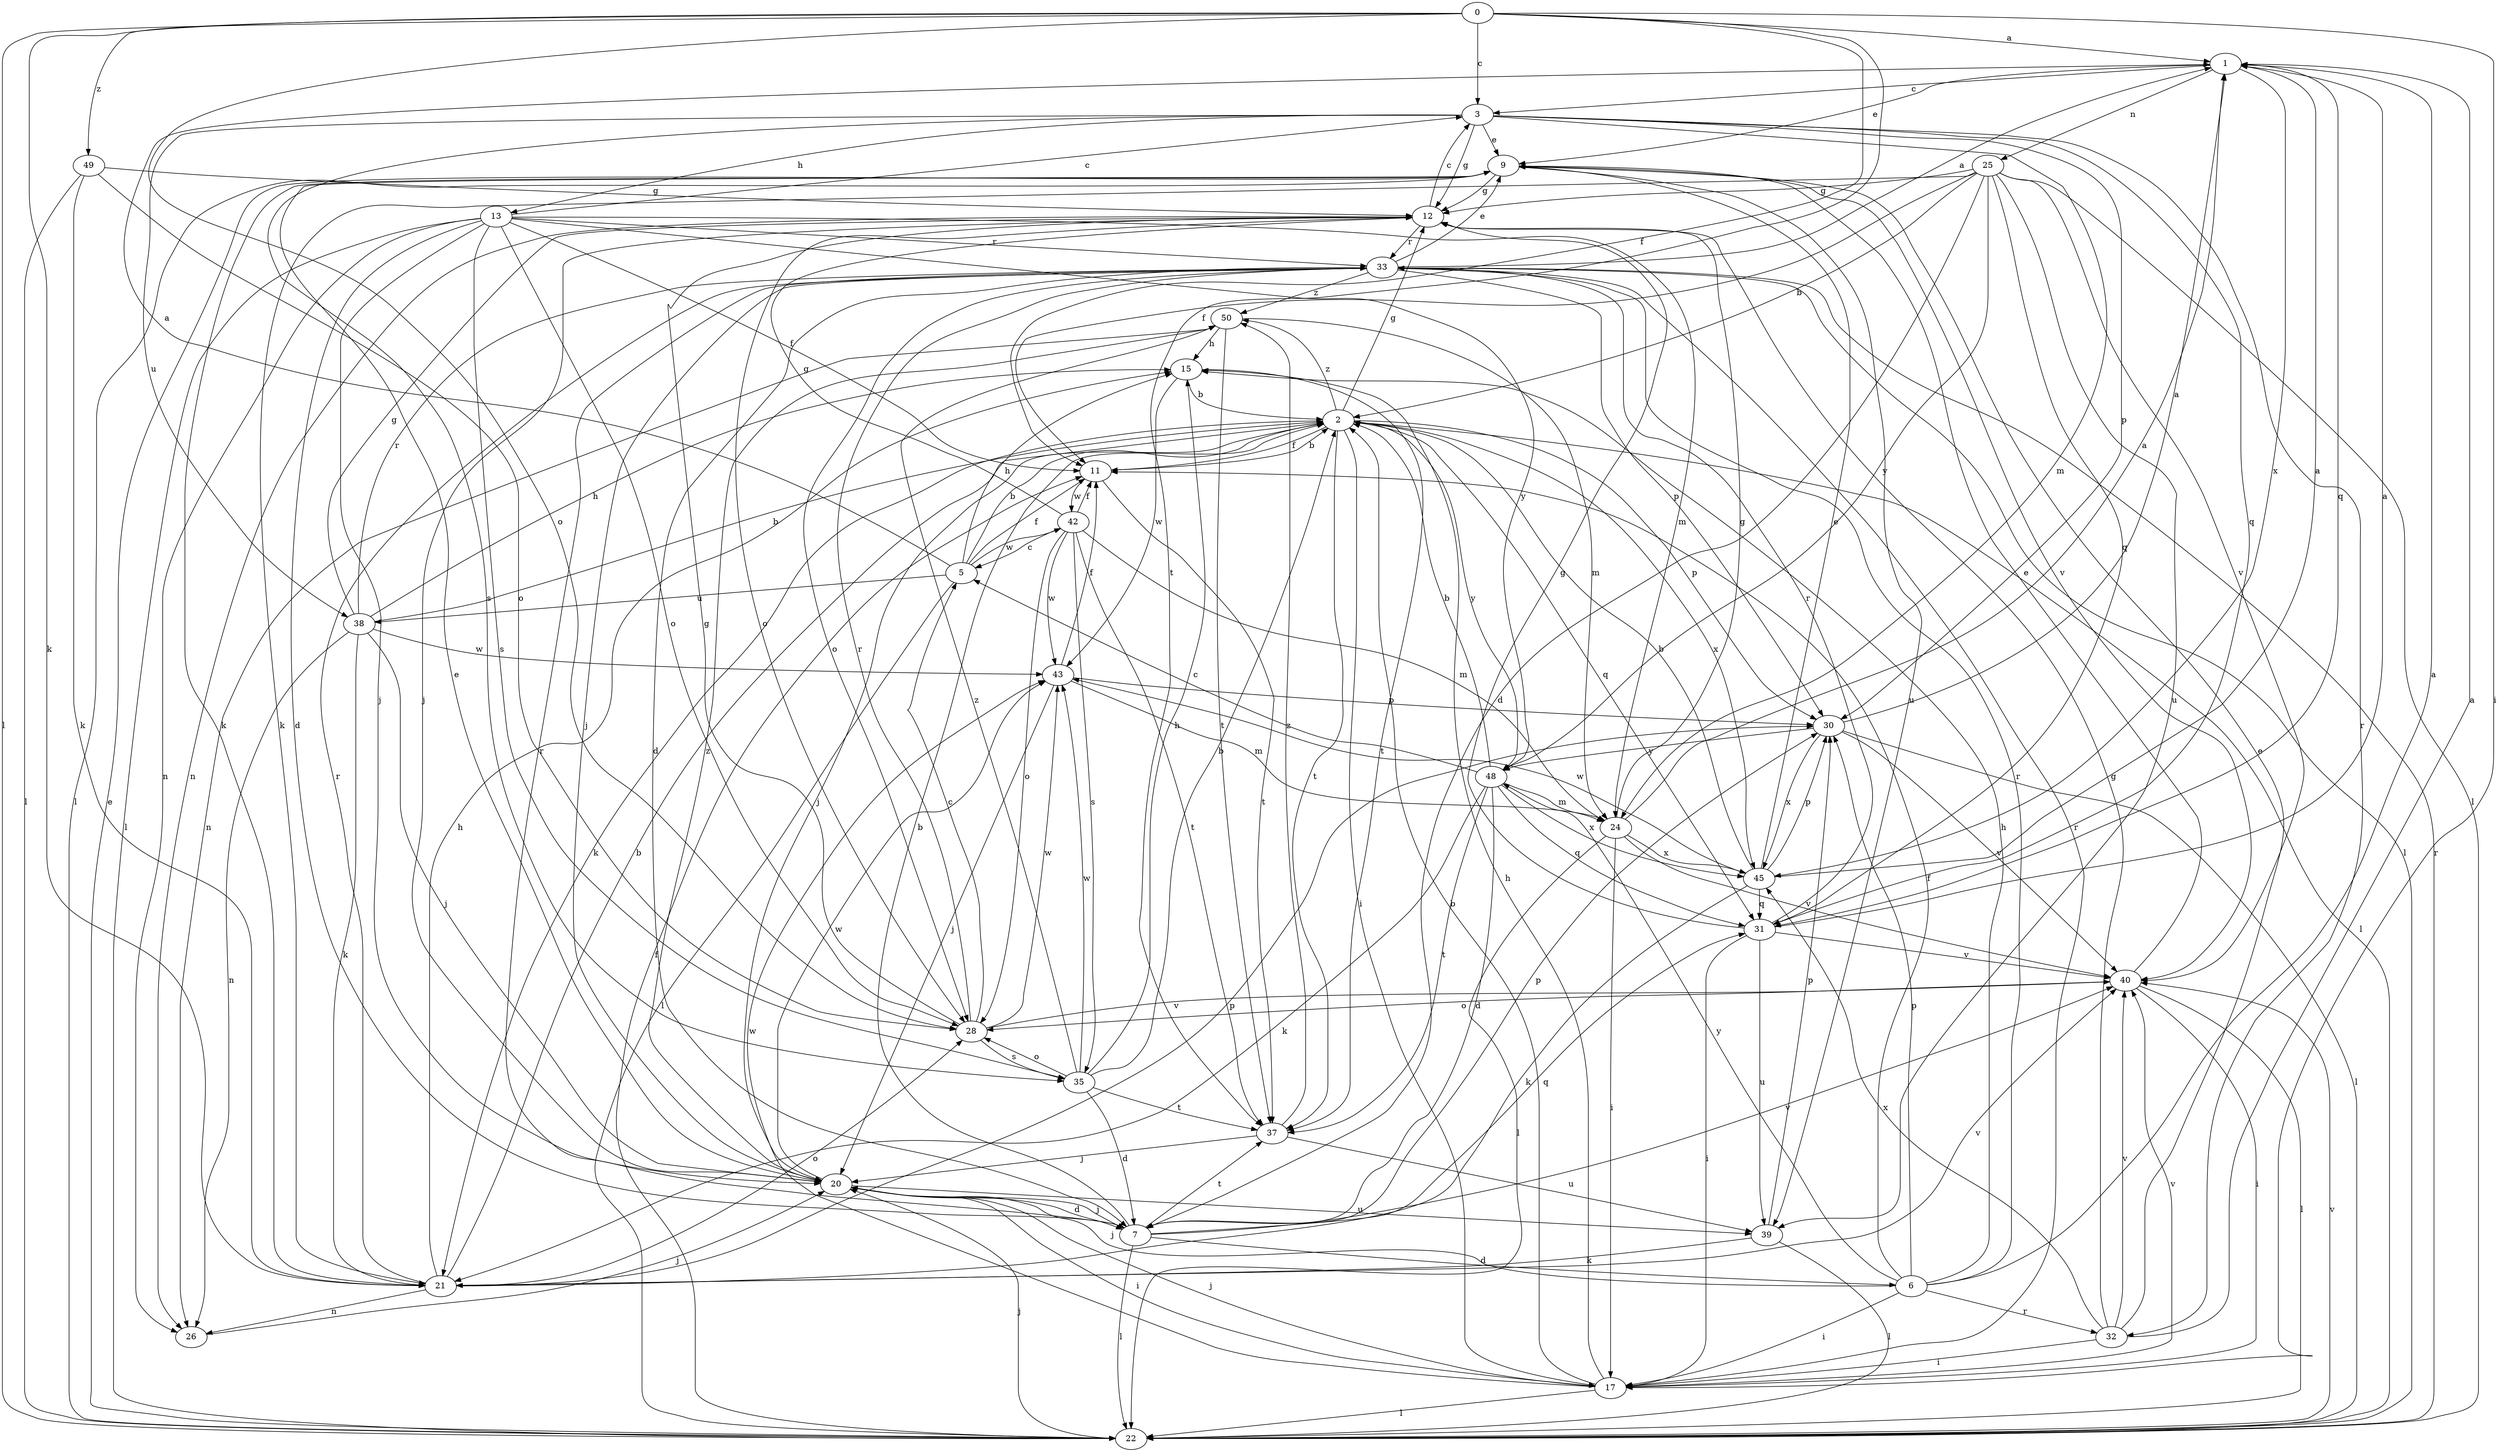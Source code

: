 strict digraph  {
0;
1;
2;
3;
5;
6;
7;
9;
11;
12;
13;
15;
17;
20;
21;
22;
24;
25;
26;
28;
30;
31;
32;
33;
35;
37;
38;
39;
40;
42;
43;
45;
48;
49;
50;
0 -> 1  [label=a];
0 -> 3  [label=c];
0 -> 11  [label=f];
0 -> 17  [label=i];
0 -> 21  [label=k];
0 -> 22  [label=l];
0 -> 28  [label=o];
0 -> 37  [label=t];
0 -> 49  [label=z];
1 -> 3  [label=c];
1 -> 9  [label=e];
1 -> 25  [label=n];
1 -> 31  [label=q];
1 -> 45  [label=x];
2 -> 11  [label=f];
2 -> 12  [label=g];
2 -> 17  [label=i];
2 -> 20  [label=j];
2 -> 21  [label=k];
2 -> 22  [label=l];
2 -> 30  [label=p];
2 -> 31  [label=q];
2 -> 37  [label=t];
2 -> 45  [label=x];
2 -> 48  [label=y];
2 -> 50  [label=z];
3 -> 9  [label=e];
3 -> 12  [label=g];
3 -> 13  [label=h];
3 -> 24  [label=m];
3 -> 30  [label=p];
3 -> 31  [label=q];
3 -> 32  [label=r];
3 -> 35  [label=s];
3 -> 38  [label=u];
5 -> 1  [label=a];
5 -> 2  [label=b];
5 -> 11  [label=f];
5 -> 15  [label=h];
5 -> 22  [label=l];
5 -> 38  [label=u];
5 -> 42  [label=w];
6 -> 1  [label=a];
6 -> 11  [label=f];
6 -> 15  [label=h];
6 -> 17  [label=i];
6 -> 20  [label=j];
6 -> 30  [label=p];
6 -> 32  [label=r];
6 -> 33  [label=r];
6 -> 48  [label=y];
7 -> 2  [label=b];
7 -> 6  [label=d];
7 -> 20  [label=j];
7 -> 22  [label=l];
7 -> 30  [label=p];
7 -> 31  [label=q];
7 -> 33  [label=r];
7 -> 37  [label=t];
7 -> 40  [label=v];
9 -> 12  [label=g];
9 -> 21  [label=k];
9 -> 22  [label=l];
9 -> 39  [label=u];
9 -> 40  [label=v];
11 -> 2  [label=b];
11 -> 37  [label=t];
11 -> 42  [label=w];
12 -> 3  [label=c];
12 -> 20  [label=j];
12 -> 26  [label=n];
12 -> 28  [label=o];
12 -> 33  [label=r];
13 -> 3  [label=c];
13 -> 7  [label=d];
13 -> 11  [label=f];
13 -> 20  [label=j];
13 -> 22  [label=l];
13 -> 24  [label=m];
13 -> 26  [label=n];
13 -> 28  [label=o];
13 -> 33  [label=r];
13 -> 35  [label=s];
13 -> 48  [label=y];
15 -> 2  [label=b];
15 -> 37  [label=t];
15 -> 43  [label=w];
17 -> 2  [label=b];
17 -> 15  [label=h];
17 -> 20  [label=j];
17 -> 22  [label=l];
17 -> 33  [label=r];
17 -> 40  [label=v];
17 -> 43  [label=w];
20 -> 7  [label=d];
20 -> 9  [label=e];
20 -> 17  [label=i];
20 -> 39  [label=u];
20 -> 43  [label=w];
20 -> 50  [label=z];
21 -> 2  [label=b];
21 -> 15  [label=h];
21 -> 26  [label=n];
21 -> 28  [label=o];
21 -> 30  [label=p];
21 -> 33  [label=r];
21 -> 40  [label=v];
22 -> 9  [label=e];
22 -> 11  [label=f];
22 -> 20  [label=j];
22 -> 33  [label=r];
22 -> 40  [label=v];
24 -> 1  [label=a];
24 -> 12  [label=g];
24 -> 17  [label=i];
24 -> 22  [label=l];
24 -> 40  [label=v];
24 -> 45  [label=x];
25 -> 2  [label=b];
25 -> 7  [label=d];
25 -> 11  [label=f];
25 -> 12  [label=g];
25 -> 21  [label=k];
25 -> 22  [label=l];
25 -> 31  [label=q];
25 -> 39  [label=u];
25 -> 40  [label=v];
25 -> 48  [label=y];
26 -> 20  [label=j];
28 -> 5  [label=c];
28 -> 12  [label=g];
28 -> 33  [label=r];
28 -> 35  [label=s];
28 -> 40  [label=v];
28 -> 43  [label=w];
30 -> 1  [label=a];
30 -> 22  [label=l];
30 -> 40  [label=v];
30 -> 45  [label=x];
30 -> 48  [label=y];
31 -> 1  [label=a];
31 -> 12  [label=g];
31 -> 17  [label=i];
31 -> 33  [label=r];
31 -> 39  [label=u];
31 -> 40  [label=v];
32 -> 1  [label=a];
32 -> 9  [label=e];
32 -> 12  [label=g];
32 -> 17  [label=i];
32 -> 40  [label=v];
32 -> 45  [label=x];
33 -> 1  [label=a];
33 -> 7  [label=d];
33 -> 9  [label=e];
33 -> 20  [label=j];
33 -> 22  [label=l];
33 -> 28  [label=o];
33 -> 30  [label=p];
33 -> 50  [label=z];
35 -> 2  [label=b];
35 -> 7  [label=d];
35 -> 15  [label=h];
35 -> 28  [label=o];
35 -> 37  [label=t];
35 -> 43  [label=w];
35 -> 50  [label=z];
37 -> 20  [label=j];
37 -> 39  [label=u];
37 -> 50  [label=z];
38 -> 2  [label=b];
38 -> 12  [label=g];
38 -> 15  [label=h];
38 -> 20  [label=j];
38 -> 21  [label=k];
38 -> 26  [label=n];
38 -> 33  [label=r];
38 -> 43  [label=w];
39 -> 21  [label=k];
39 -> 22  [label=l];
39 -> 30  [label=p];
40 -> 9  [label=e];
40 -> 17  [label=i];
40 -> 22  [label=l];
40 -> 28  [label=o];
42 -> 5  [label=c];
42 -> 11  [label=f];
42 -> 12  [label=g];
42 -> 24  [label=m];
42 -> 28  [label=o];
42 -> 35  [label=s];
42 -> 37  [label=t];
42 -> 43  [label=w];
43 -> 11  [label=f];
43 -> 20  [label=j];
43 -> 24  [label=m];
43 -> 30  [label=p];
45 -> 1  [label=a];
45 -> 2  [label=b];
45 -> 9  [label=e];
45 -> 21  [label=k];
45 -> 30  [label=p];
45 -> 31  [label=q];
45 -> 43  [label=w];
48 -> 2  [label=b];
48 -> 5  [label=c];
48 -> 7  [label=d];
48 -> 21  [label=k];
48 -> 24  [label=m];
48 -> 31  [label=q];
48 -> 37  [label=t];
48 -> 45  [label=x];
49 -> 12  [label=g];
49 -> 21  [label=k];
49 -> 22  [label=l];
49 -> 28  [label=o];
50 -> 15  [label=h];
50 -> 24  [label=m];
50 -> 26  [label=n];
50 -> 37  [label=t];
}

